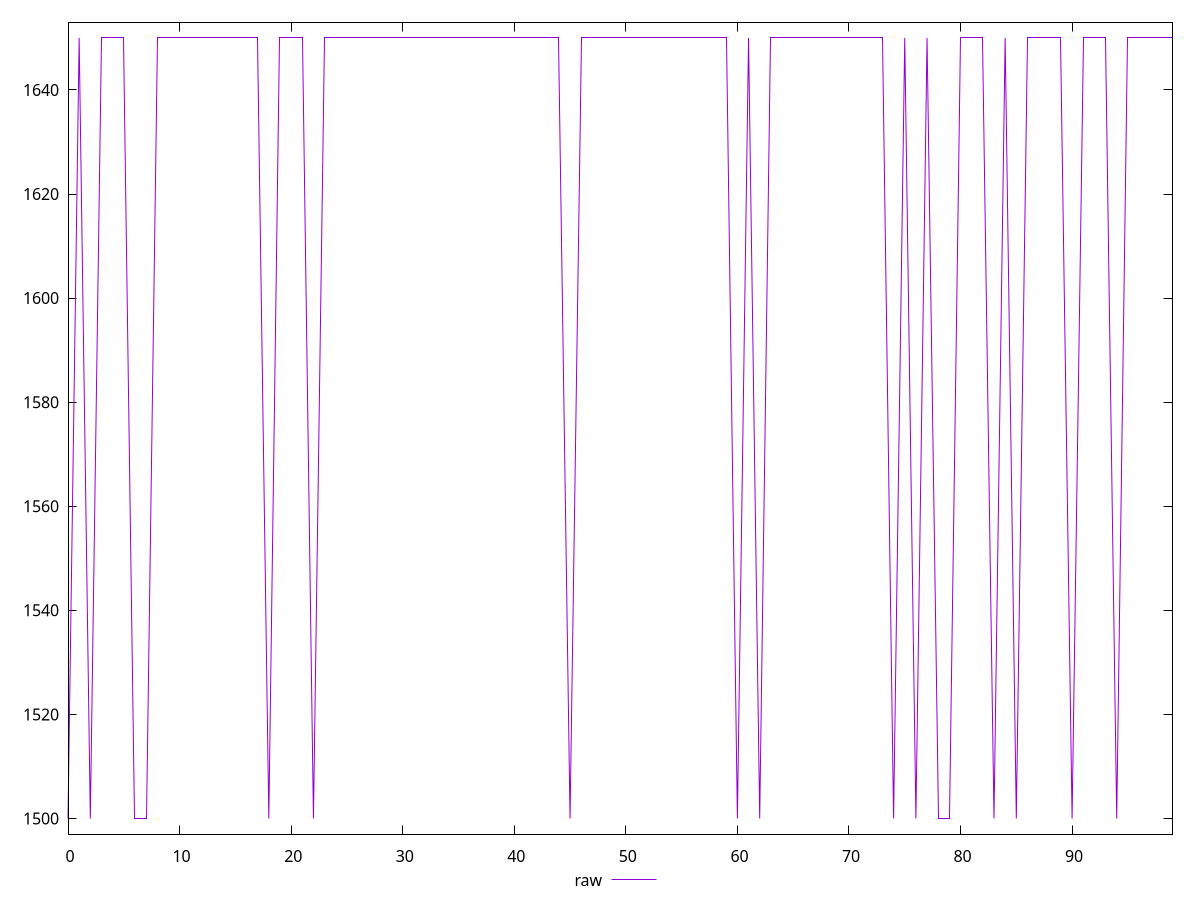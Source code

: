 reset

$raw <<EOF
0 1500
1 1650
2 1500
3 1650
4 1650
5 1650
6 1500
7 1500
8 1650
9 1650
10 1650
11 1650
12 1650
13 1650
14 1650
15 1650
16 1650
17 1650
18 1500
19 1650
20 1650
21 1650
22 1500
23 1650
24 1650
25 1650
26 1650
27 1650
28 1650
29 1650
30 1650
31 1650
32 1650
33 1650
34 1650
35 1650
36 1650
37 1650
38 1650
39 1650
40 1650
41 1650
42 1650
43 1650
44 1650
45 1500
46 1650
47 1650
48 1650
49 1650
50 1650
51 1650
52 1650
53 1650
54 1650
55 1650
56 1650
57 1650
58 1650
59 1650
60 1500
61 1650
62 1500
63 1650
64 1650
65 1650
66 1650
67 1650
68 1650
69 1650
70 1650
71 1650
72 1650
73 1650
74 1500
75 1650
76 1500
77 1650
78 1500
79 1500
80 1650
81 1650
82 1650
83 1500
84 1650
85 1500
86 1650
87 1650
88 1650
89 1650
90 1500
91 1650
92 1650
93 1650
94 1500
95 1650
96 1650
97 1650
98 1650
99 1650
EOF

set key outside below
set xrange [0:99]
set yrange [1497:1653]
set trange [1497:1653]
set terminal svg size 640, 500 enhanced background rgb 'white'
set output "report_00009_2021-02-08T22-37-41.559Z/uses-webp-images/samples/pages+cached/raw/values.svg"

plot $raw title "raw" with line

reset
